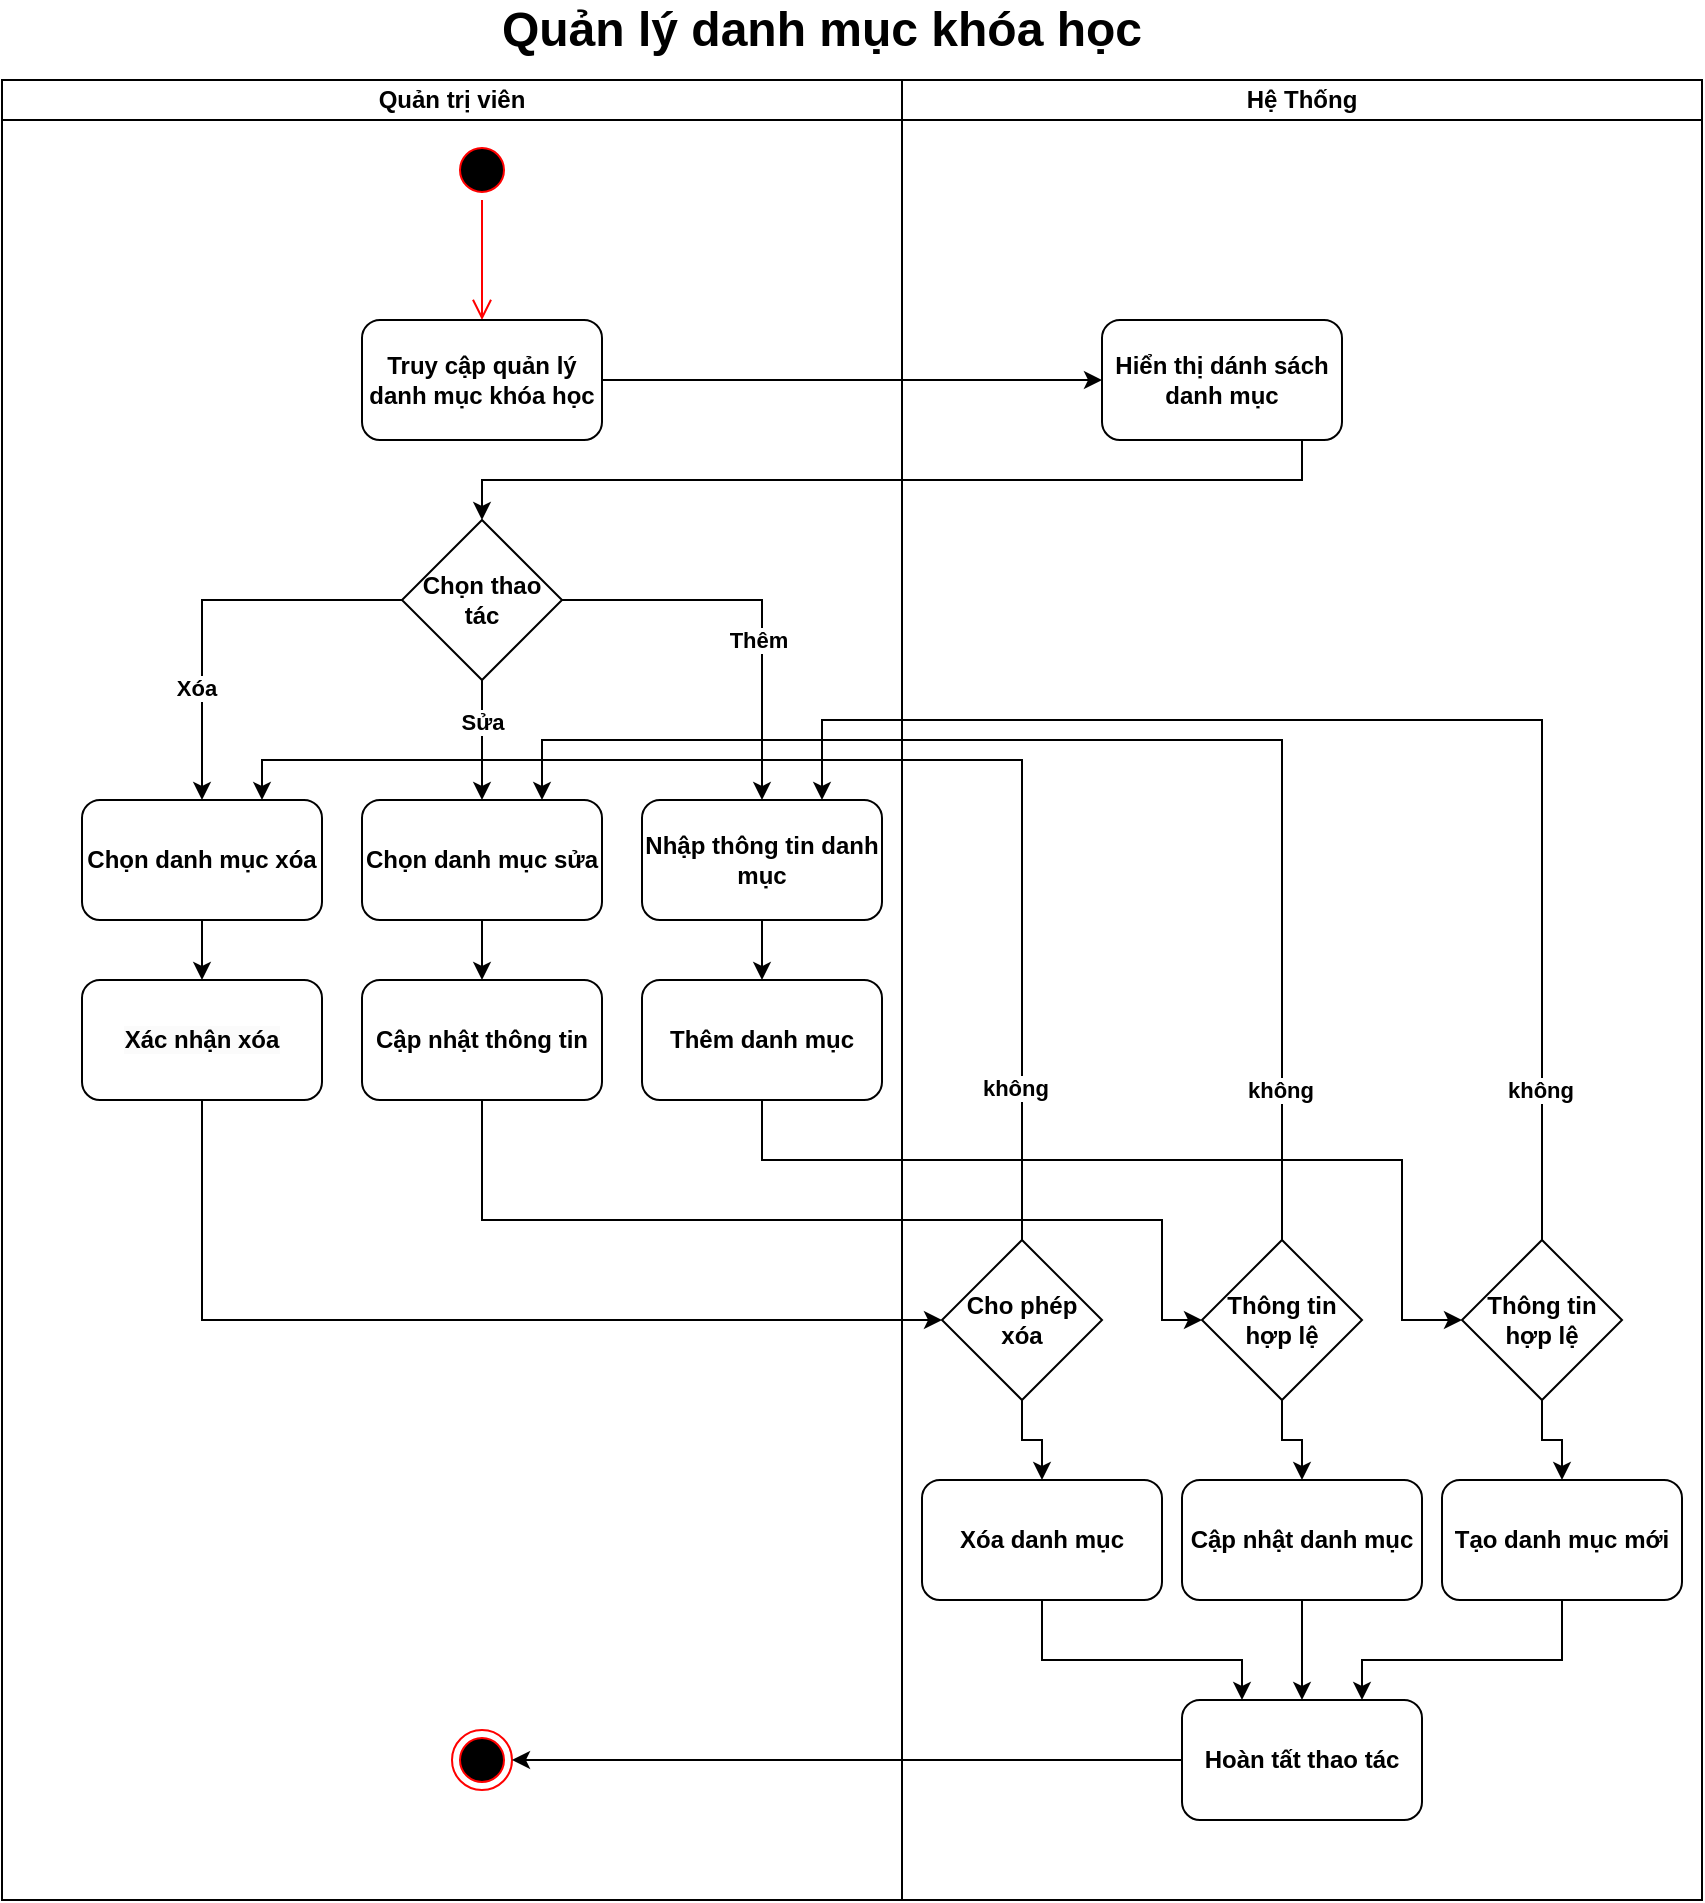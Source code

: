 <mxfile version="27.0.3">
  <diagram name="Page-1" id="PirG7PDnOCgjuSCYCtec">
    <mxGraphModel dx="1418" dy="794" grid="1" gridSize="10" guides="1" tooltips="1" connect="1" arrows="1" fold="1" page="1" pageScale="1" pageWidth="850" pageHeight="1100" math="0" shadow="0">
      <root>
        <mxCell id="0" />
        <mxCell id="1" parent="0" />
        <mxCell id="mJtRT-GkZFFYXC2_Ev-O-1" value="Quản trị viên" style="swimlane;startSize=20;whiteSpace=wrap;html=1;fontStyle=1" parent="1" vertex="1">
          <mxGeometry y="140" width="450" height="910" as="geometry" />
        </mxCell>
        <mxCell id="mJtRT-GkZFFYXC2_Ev-O-2" value="" style="ellipse;html=1;shape=startState;fillColor=#000000;strokeColor=#ff0000;fontStyle=1" parent="mJtRT-GkZFFYXC2_Ev-O-1" vertex="1">
          <mxGeometry x="225" y="30" width="30" height="30" as="geometry" />
        </mxCell>
        <mxCell id="mJtRT-GkZFFYXC2_Ev-O-3" value="" style="edgeStyle=orthogonalEdgeStyle;html=1;verticalAlign=bottom;endArrow=open;endSize=8;strokeColor=#ff0000;rounded=0;fontStyle=1;entryX=0.5;entryY=0;entryDx=0;entryDy=0;" parent="mJtRT-GkZFFYXC2_Ev-O-1" source="mJtRT-GkZFFYXC2_Ev-O-2" target="mJtRT-GkZFFYXC2_Ev-O-37" edge="1">
          <mxGeometry relative="1" as="geometry">
            <mxPoint x="185" y="120" as="targetPoint" />
            <Array as="points" />
          </mxGeometry>
        </mxCell>
        <mxCell id="mJtRT-GkZFFYXC2_Ev-O-53" style="edgeStyle=orthogonalEdgeStyle;rounded=0;orthogonalLoop=1;jettySize=auto;html=1;fontStyle=1" parent="mJtRT-GkZFFYXC2_Ev-O-1" source="mJtRT-GkZFFYXC2_Ev-O-48" target="mJtRT-GkZFFYXC2_Ev-O-49" edge="1">
          <mxGeometry relative="1" as="geometry" />
        </mxCell>
        <mxCell id="mJtRT-GkZFFYXC2_Ev-O-65" value="Xóa" style="edgeLabel;html=1;align=center;verticalAlign=middle;resizable=0;points=[];fontStyle=1" parent="mJtRT-GkZFFYXC2_Ev-O-53" vertex="1" connectable="0">
          <mxGeometry x="0.433" y="-3" relative="1" as="geometry">
            <mxPoint as="offset" />
          </mxGeometry>
        </mxCell>
        <mxCell id="mJtRT-GkZFFYXC2_Ev-O-54" style="edgeStyle=orthogonalEdgeStyle;rounded=0;orthogonalLoop=1;jettySize=auto;html=1;fontStyle=1" parent="mJtRT-GkZFFYXC2_Ev-O-1" source="mJtRT-GkZFFYXC2_Ev-O-48" target="mJtRT-GkZFFYXC2_Ev-O-50" edge="1">
          <mxGeometry relative="1" as="geometry" />
        </mxCell>
        <mxCell id="mJtRT-GkZFFYXC2_Ev-O-66" value="Sửa" style="edgeLabel;html=1;align=center;verticalAlign=middle;resizable=0;points=[];fontStyle=1" parent="mJtRT-GkZFFYXC2_Ev-O-54" vertex="1" connectable="0">
          <mxGeometry x="0.444" y="-3" relative="1" as="geometry">
            <mxPoint x="3" y="-23" as="offset" />
          </mxGeometry>
        </mxCell>
        <mxCell id="mJtRT-GkZFFYXC2_Ev-O-56" style="edgeStyle=orthogonalEdgeStyle;rounded=0;orthogonalLoop=1;jettySize=auto;html=1;fontStyle=1" parent="mJtRT-GkZFFYXC2_Ev-O-1" source="mJtRT-GkZFFYXC2_Ev-O-48" target="mJtRT-GkZFFYXC2_Ev-O-51" edge="1">
          <mxGeometry relative="1" as="geometry" />
        </mxCell>
        <mxCell id="mJtRT-GkZFFYXC2_Ev-O-67" value="Thêm" style="edgeLabel;html=1;align=center;verticalAlign=middle;resizable=0;points=[];fontStyle=1" parent="mJtRT-GkZFFYXC2_Ev-O-56" vertex="1" connectable="0">
          <mxGeometry x="0.215" y="-2" relative="1" as="geometry">
            <mxPoint y="-2" as="offset" />
          </mxGeometry>
        </mxCell>
        <mxCell id="mJtRT-GkZFFYXC2_Ev-O-48" value="Chọn thao tác" style="rhombus;whiteSpace=wrap;html=1;fontStyle=1" parent="mJtRT-GkZFFYXC2_Ev-O-1" vertex="1">
          <mxGeometry x="200" y="220" width="80" height="80" as="geometry" />
        </mxCell>
        <mxCell id="mJtRT-GkZFFYXC2_Ev-O-60" style="edgeStyle=orthogonalEdgeStyle;rounded=0;orthogonalLoop=1;jettySize=auto;html=1;fontStyle=1" parent="mJtRT-GkZFFYXC2_Ev-O-1" source="mJtRT-GkZFFYXC2_Ev-O-49" target="mJtRT-GkZFFYXC2_Ev-O-58" edge="1">
          <mxGeometry relative="1" as="geometry" />
        </mxCell>
        <mxCell id="mJtRT-GkZFFYXC2_Ev-O-49" value="Chọn danh mục xóa" style="rounded=1;whiteSpace=wrap;html=1;fontStyle=1" parent="mJtRT-GkZFFYXC2_Ev-O-1" vertex="1">
          <mxGeometry x="40" y="360" width="120" height="60" as="geometry" />
        </mxCell>
        <mxCell id="mJtRT-GkZFFYXC2_Ev-O-63" style="edgeStyle=orthogonalEdgeStyle;rounded=0;orthogonalLoop=1;jettySize=auto;html=1;fontStyle=1" parent="mJtRT-GkZFFYXC2_Ev-O-1" source="mJtRT-GkZFFYXC2_Ev-O-50" target="mJtRT-GkZFFYXC2_Ev-O-62" edge="1">
          <mxGeometry relative="1" as="geometry" />
        </mxCell>
        <mxCell id="mJtRT-GkZFFYXC2_Ev-O-50" value="Chọn danh mục sửa" style="rounded=1;whiteSpace=wrap;html=1;fontStyle=1" parent="mJtRT-GkZFFYXC2_Ev-O-1" vertex="1">
          <mxGeometry x="180" y="360" width="120" height="60" as="geometry" />
        </mxCell>
        <mxCell id="mJtRT-GkZFFYXC2_Ev-O-70" style="edgeStyle=orthogonalEdgeStyle;rounded=0;orthogonalLoop=1;jettySize=auto;html=1;fontStyle=1" parent="mJtRT-GkZFFYXC2_Ev-O-1" source="mJtRT-GkZFFYXC2_Ev-O-51" target="mJtRT-GkZFFYXC2_Ev-O-69" edge="1">
          <mxGeometry relative="1" as="geometry" />
        </mxCell>
        <mxCell id="mJtRT-GkZFFYXC2_Ev-O-51" value="Nhập thông tin danh mục" style="rounded=1;whiteSpace=wrap;html=1;fontStyle=1" parent="mJtRT-GkZFFYXC2_Ev-O-1" vertex="1">
          <mxGeometry x="320" y="360" width="120" height="60" as="geometry" />
        </mxCell>
        <mxCell id="mJtRT-GkZFFYXC2_Ev-O-37" value="Truy cập quản lý danh mục khóa học" style="rounded=1;whiteSpace=wrap;html=1;fontStyle=1" parent="mJtRT-GkZFFYXC2_Ev-O-1" vertex="1">
          <mxGeometry x="180" y="120" width="120" height="60" as="geometry" />
        </mxCell>
        <mxCell id="mJtRT-GkZFFYXC2_Ev-O-58" value="&lt;span style=&quot;color: rgb(0, 0, 0); font-family: Helvetica; font-size: 12px; font-style: normal; font-variant-ligatures: normal; font-variant-caps: normal; letter-spacing: normal; orphans: 2; text-align: center; text-indent: 0px; text-transform: none; widows: 2; word-spacing: 0px; -webkit-text-stroke-width: 0px; white-space: normal; background-color: rgb(251, 251, 251); text-decoration-thickness: initial; text-decoration-style: initial; text-decoration-color: initial; float: none; display: inline !important;&quot;&gt;Xác nhận xóa&lt;/span&gt;" style="rounded=1;whiteSpace=wrap;html=1;fontStyle=1" parent="mJtRT-GkZFFYXC2_Ev-O-1" vertex="1">
          <mxGeometry x="40" y="450" width="120" height="60" as="geometry" />
        </mxCell>
        <mxCell id="mJtRT-GkZFFYXC2_Ev-O-62" value="Cập nhật thông tin" style="rounded=1;whiteSpace=wrap;html=1;fontStyle=1" parent="mJtRT-GkZFFYXC2_Ev-O-1" vertex="1">
          <mxGeometry x="180" y="450" width="120" height="60" as="geometry" />
        </mxCell>
        <mxCell id="mJtRT-GkZFFYXC2_Ev-O-69" value="Thêm danh mục" style="rounded=1;whiteSpace=wrap;html=1;fontStyle=1" parent="mJtRT-GkZFFYXC2_Ev-O-1" vertex="1">
          <mxGeometry x="320" y="450" width="120" height="60" as="geometry" />
        </mxCell>
        <mxCell id="mJtRT-GkZFFYXC2_Ev-O-100" value="" style="ellipse;html=1;shape=endState;fillColor=#000000;strokeColor=#ff0000;fontStyle=1" parent="mJtRT-GkZFFYXC2_Ev-O-1" vertex="1">
          <mxGeometry x="225" y="825" width="30" height="30" as="geometry" />
        </mxCell>
        <mxCell id="mJtRT-GkZFFYXC2_Ev-O-20" value="Hệ Thống" style="swimlane;startSize=20;whiteSpace=wrap;html=1;fontStyle=1" parent="1" vertex="1">
          <mxGeometry x="450" y="140" width="400" height="910" as="geometry" />
        </mxCell>
        <mxCell id="mJtRT-GkZFFYXC2_Ev-O-21" value="Hiển thị dánh sách danh mục" style="rounded=1;whiteSpace=wrap;html=1;fontStyle=1" parent="mJtRT-GkZFFYXC2_Ev-O-20" vertex="1">
          <mxGeometry x="100" y="120" width="120" height="60" as="geometry" />
        </mxCell>
        <mxCell id="mJtRT-GkZFFYXC2_Ev-O-89" style="edgeStyle=orthogonalEdgeStyle;rounded=0;orthogonalLoop=1;jettySize=auto;html=1;fontStyle=1" parent="mJtRT-GkZFFYXC2_Ev-O-20" source="mJtRT-GkZFFYXC2_Ev-O-72" target="mJtRT-GkZFFYXC2_Ev-O-86" edge="1">
          <mxGeometry relative="1" as="geometry" />
        </mxCell>
        <mxCell id="mJtRT-GkZFFYXC2_Ev-O-72" value="Cho phép xóa" style="rhombus;whiteSpace=wrap;html=1;fontStyle=1" parent="mJtRT-GkZFFYXC2_Ev-O-20" vertex="1">
          <mxGeometry x="20" y="580" width="80" height="80" as="geometry" />
        </mxCell>
        <mxCell id="mJtRT-GkZFFYXC2_Ev-O-90" style="edgeStyle=orthogonalEdgeStyle;rounded=0;orthogonalLoop=1;jettySize=auto;html=1;fontStyle=1" parent="mJtRT-GkZFFYXC2_Ev-O-20" source="mJtRT-GkZFFYXC2_Ev-O-73" target="mJtRT-GkZFFYXC2_Ev-O-87" edge="1">
          <mxGeometry relative="1" as="geometry" />
        </mxCell>
        <mxCell id="mJtRT-GkZFFYXC2_Ev-O-73" value="Thông tin hợp lệ" style="rhombus;whiteSpace=wrap;html=1;fontStyle=1" parent="mJtRT-GkZFFYXC2_Ev-O-20" vertex="1">
          <mxGeometry x="150" y="580" width="80" height="80" as="geometry" />
        </mxCell>
        <mxCell id="mJtRT-GkZFFYXC2_Ev-O-91" style="edgeStyle=orthogonalEdgeStyle;rounded=0;orthogonalLoop=1;jettySize=auto;html=1;entryX=0.5;entryY=0;entryDx=0;entryDy=0;fontStyle=1" parent="mJtRT-GkZFFYXC2_Ev-O-20" source="mJtRT-GkZFFYXC2_Ev-O-74" target="mJtRT-GkZFFYXC2_Ev-O-88" edge="1">
          <mxGeometry relative="1" as="geometry" />
        </mxCell>
        <mxCell id="mJtRT-GkZFFYXC2_Ev-O-74" value="Thông tin hợp lệ" style="rhombus;whiteSpace=wrap;html=1;fontStyle=1" parent="mJtRT-GkZFFYXC2_Ev-O-20" vertex="1">
          <mxGeometry x="280" y="580" width="80" height="80" as="geometry" />
        </mxCell>
        <mxCell id="mJtRT-GkZFFYXC2_Ev-O-79" value="Hoàn tất thao tác" style="rounded=1;whiteSpace=wrap;html=1;fontStyle=1" parent="mJtRT-GkZFFYXC2_Ev-O-20" vertex="1">
          <mxGeometry x="140" y="810" width="120" height="60" as="geometry" />
        </mxCell>
        <mxCell id="mJtRT-GkZFFYXC2_Ev-O-95" style="edgeStyle=orthogonalEdgeStyle;rounded=0;orthogonalLoop=1;jettySize=auto;html=1;entryX=0.25;entryY=0;entryDx=0;entryDy=0;fontStyle=1" parent="mJtRT-GkZFFYXC2_Ev-O-20" source="mJtRT-GkZFFYXC2_Ev-O-86" target="mJtRT-GkZFFYXC2_Ev-O-79" edge="1">
          <mxGeometry relative="1" as="geometry">
            <Array as="points">
              <mxPoint x="70" y="790" />
              <mxPoint x="170" y="790" />
            </Array>
          </mxGeometry>
        </mxCell>
        <mxCell id="mJtRT-GkZFFYXC2_Ev-O-86" value="Xóa danh mục" style="rounded=1;whiteSpace=wrap;html=1;fontStyle=1" parent="mJtRT-GkZFFYXC2_Ev-O-20" vertex="1">
          <mxGeometry x="10" y="700" width="120" height="60" as="geometry" />
        </mxCell>
        <mxCell id="mJtRT-GkZFFYXC2_Ev-O-96" style="edgeStyle=orthogonalEdgeStyle;rounded=0;orthogonalLoop=1;jettySize=auto;html=1;fontStyle=1" parent="mJtRT-GkZFFYXC2_Ev-O-20" source="mJtRT-GkZFFYXC2_Ev-O-87" target="mJtRT-GkZFFYXC2_Ev-O-79" edge="1">
          <mxGeometry relative="1" as="geometry" />
        </mxCell>
        <mxCell id="mJtRT-GkZFFYXC2_Ev-O-87" value="Cập nhật danh mục" style="rounded=1;whiteSpace=wrap;html=1;fontStyle=1" parent="mJtRT-GkZFFYXC2_Ev-O-20" vertex="1">
          <mxGeometry x="140" y="700" width="120" height="60" as="geometry" />
        </mxCell>
        <mxCell id="mJtRT-GkZFFYXC2_Ev-O-99" style="edgeStyle=orthogonalEdgeStyle;rounded=0;orthogonalLoop=1;jettySize=auto;html=1;entryX=0.75;entryY=0;entryDx=0;entryDy=0;fontStyle=1" parent="mJtRT-GkZFFYXC2_Ev-O-20" source="mJtRT-GkZFFYXC2_Ev-O-88" target="mJtRT-GkZFFYXC2_Ev-O-79" edge="1">
          <mxGeometry relative="1" as="geometry">
            <Array as="points">
              <mxPoint x="330" y="790" />
              <mxPoint x="230" y="790" />
            </Array>
          </mxGeometry>
        </mxCell>
        <mxCell id="mJtRT-GkZFFYXC2_Ev-O-88" value="Tạo danh mục mới" style="rounded=1;whiteSpace=wrap;html=1;fontStyle=1" parent="mJtRT-GkZFFYXC2_Ev-O-20" vertex="1">
          <mxGeometry x="270" y="700" width="120" height="60" as="geometry" />
        </mxCell>
        <mxCell id="mJtRT-GkZFFYXC2_Ev-O-35" value="&lt;span style=&quot;font-size: 24px;&quot;&gt;Quản lý danh mục khóa học&lt;/span&gt;" style="text;html=1;align=center;verticalAlign=middle;whiteSpace=wrap;rounded=0;fontStyle=1" parent="1" vertex="1">
          <mxGeometry x="140" y="100" width="540" height="30" as="geometry" />
        </mxCell>
        <mxCell id="mJtRT-GkZFFYXC2_Ev-O-36" style="edgeStyle=orthogonalEdgeStyle;rounded=0;orthogonalLoop=1;jettySize=auto;html=1;entryX=0;entryY=0.5;entryDx=0;entryDy=0;fontStyle=1" parent="1" source="mJtRT-GkZFFYXC2_Ev-O-37" target="mJtRT-GkZFFYXC2_Ev-O-21" edge="1">
          <mxGeometry relative="1" as="geometry" />
        </mxCell>
        <mxCell id="mJtRT-GkZFFYXC2_Ev-O-47" style="edgeStyle=orthogonalEdgeStyle;rounded=0;orthogonalLoop=1;jettySize=auto;html=1;fontStyle=1;entryX=0.5;entryY=0;entryDx=0;entryDy=0;" parent="1" source="mJtRT-GkZFFYXC2_Ev-O-21" target="mJtRT-GkZFFYXC2_Ev-O-48" edge="1">
          <mxGeometry relative="1" as="geometry">
            <mxPoint x="185" y="380.0" as="targetPoint" />
            <Array as="points">
              <mxPoint x="650" y="340" />
              <mxPoint x="240" y="340" />
            </Array>
          </mxGeometry>
        </mxCell>
        <mxCell id="mJtRT-GkZFFYXC2_Ev-O-75" style="edgeStyle=orthogonalEdgeStyle;rounded=0;orthogonalLoop=1;jettySize=auto;html=1;entryX=0;entryY=0.5;entryDx=0;entryDy=0;fontStyle=1" parent="1" source="mJtRT-GkZFFYXC2_Ev-O-58" target="mJtRT-GkZFFYXC2_Ev-O-72" edge="1">
          <mxGeometry relative="1" as="geometry">
            <Array as="points">
              <mxPoint x="100" y="760" />
            </Array>
          </mxGeometry>
        </mxCell>
        <mxCell id="mJtRT-GkZFFYXC2_Ev-O-77" style="edgeStyle=orthogonalEdgeStyle;rounded=0;orthogonalLoop=1;jettySize=auto;html=1;entryX=0.75;entryY=0;entryDx=0;entryDy=0;fontStyle=1" parent="1" source="mJtRT-GkZFFYXC2_Ev-O-72" target="mJtRT-GkZFFYXC2_Ev-O-49" edge="1">
          <mxGeometry relative="1" as="geometry">
            <Array as="points">
              <mxPoint x="510" y="480" />
              <mxPoint x="130" y="480" />
            </Array>
          </mxGeometry>
        </mxCell>
        <mxCell id="mJtRT-GkZFFYXC2_Ev-O-78" value="không&amp;nbsp;" style="edgeLabel;html=1;align=center;verticalAlign=middle;resizable=0;points=[];fontStyle=1" parent="mJtRT-GkZFFYXC2_Ev-O-77" vertex="1" connectable="0">
          <mxGeometry x="-0.762" y="2" relative="1" as="geometry">
            <mxPoint as="offset" />
          </mxGeometry>
        </mxCell>
        <mxCell id="mJtRT-GkZFFYXC2_Ev-O-80" style="edgeStyle=orthogonalEdgeStyle;rounded=0;orthogonalLoop=1;jettySize=auto;html=1;entryX=0.75;entryY=0;entryDx=0;entryDy=0;fontStyle=1" parent="1" source="mJtRT-GkZFFYXC2_Ev-O-73" target="mJtRT-GkZFFYXC2_Ev-O-50" edge="1">
          <mxGeometry relative="1" as="geometry">
            <Array as="points">
              <mxPoint x="640" y="470" />
              <mxPoint x="270" y="470" />
            </Array>
          </mxGeometry>
        </mxCell>
        <mxCell id="mJtRT-GkZFFYXC2_Ev-O-81" value="không" style="edgeLabel;html=1;align=center;verticalAlign=middle;resizable=0;points=[];fontStyle=1" parent="mJtRT-GkZFFYXC2_Ev-O-80" vertex="1" connectable="0">
          <mxGeometry x="-0.769" y="1" relative="1" as="geometry">
            <mxPoint as="offset" />
          </mxGeometry>
        </mxCell>
        <mxCell id="mJtRT-GkZFFYXC2_Ev-O-82" style="edgeStyle=orthogonalEdgeStyle;rounded=0;orthogonalLoop=1;jettySize=auto;html=1;entryX=0.75;entryY=0;entryDx=0;entryDy=0;fontStyle=1" parent="1" source="mJtRT-GkZFFYXC2_Ev-O-74" target="mJtRT-GkZFFYXC2_Ev-O-51" edge="1">
          <mxGeometry relative="1" as="geometry">
            <Array as="points">
              <mxPoint x="770" y="460" />
              <mxPoint x="410" y="460" />
            </Array>
          </mxGeometry>
        </mxCell>
        <mxCell id="mJtRT-GkZFFYXC2_Ev-O-83" value="không" style="edgeLabel;html=1;align=center;verticalAlign=middle;resizable=0;points=[];fontStyle=1" parent="mJtRT-GkZFFYXC2_Ev-O-82" vertex="1" connectable="0">
          <mxGeometry x="-0.773" y="1" relative="1" as="geometry">
            <mxPoint as="offset" />
          </mxGeometry>
        </mxCell>
        <mxCell id="mJtRT-GkZFFYXC2_Ev-O-84" style="edgeStyle=orthogonalEdgeStyle;rounded=0;orthogonalLoop=1;jettySize=auto;html=1;entryX=0;entryY=0.5;entryDx=0;entryDy=0;fontStyle=1" parent="1" source="mJtRT-GkZFFYXC2_Ev-O-62" target="mJtRT-GkZFFYXC2_Ev-O-73" edge="1">
          <mxGeometry relative="1" as="geometry">
            <Array as="points">
              <mxPoint x="240" y="710" />
              <mxPoint x="580" y="710" />
              <mxPoint x="580" y="760" />
            </Array>
          </mxGeometry>
        </mxCell>
        <mxCell id="mJtRT-GkZFFYXC2_Ev-O-85" style="edgeStyle=orthogonalEdgeStyle;rounded=0;orthogonalLoop=1;jettySize=auto;html=1;entryX=0;entryY=0.5;entryDx=0;entryDy=0;fontStyle=1" parent="1" source="mJtRT-GkZFFYXC2_Ev-O-69" target="mJtRT-GkZFFYXC2_Ev-O-74" edge="1">
          <mxGeometry relative="1" as="geometry">
            <Array as="points">
              <mxPoint x="380" y="680" />
              <mxPoint x="700" y="680" />
              <mxPoint x="700" y="760" />
            </Array>
          </mxGeometry>
        </mxCell>
        <mxCell id="mJtRT-GkZFFYXC2_Ev-O-101" style="edgeStyle=orthogonalEdgeStyle;rounded=0;orthogonalLoop=1;jettySize=auto;html=1;entryX=1;entryY=0.5;entryDx=0;entryDy=0;fontStyle=1" parent="1" source="mJtRT-GkZFFYXC2_Ev-O-79" target="mJtRT-GkZFFYXC2_Ev-O-100" edge="1">
          <mxGeometry relative="1" as="geometry" />
        </mxCell>
      </root>
    </mxGraphModel>
  </diagram>
</mxfile>
